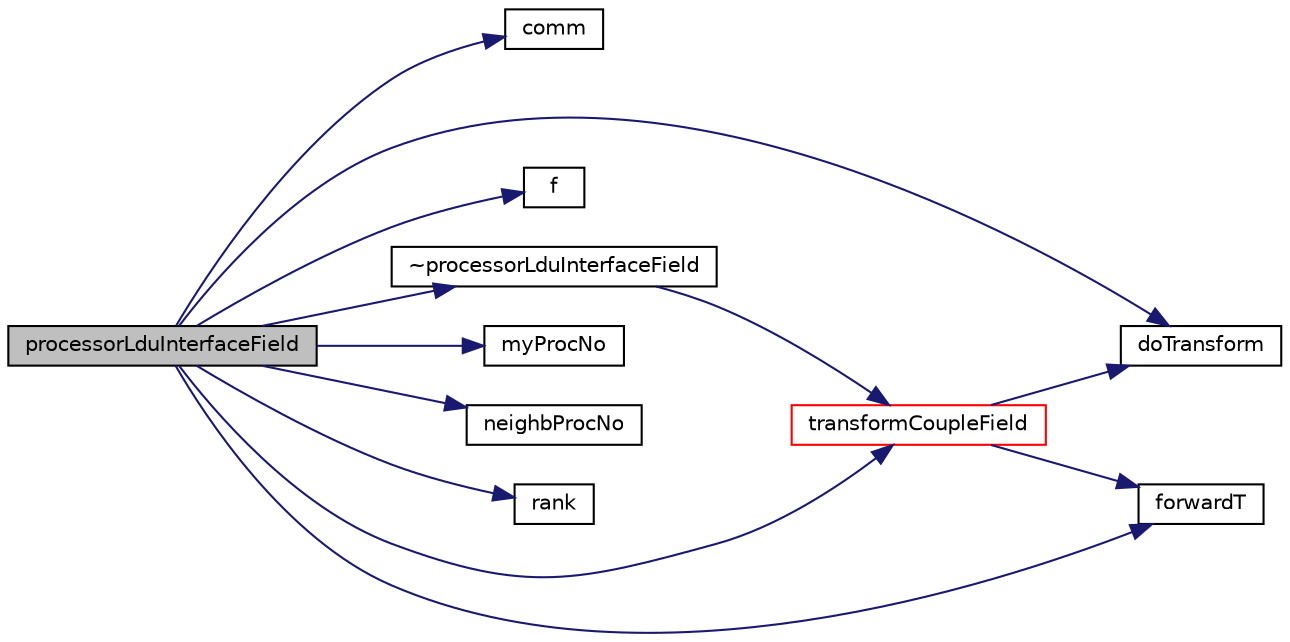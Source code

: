 digraph "processorLduInterfaceField"
{
  bgcolor="transparent";
  edge [fontname="Helvetica",fontsize="10",labelfontname="Helvetica",labelfontsize="10"];
  node [fontname="Helvetica",fontsize="10",shape=record];
  rankdir="LR";
  Node1 [label="processorLduInterfaceField",height=0.2,width=0.4,color="black", fillcolor="grey75", style="filled", fontcolor="black"];
  Node1 -> Node2 [color="midnightblue",fontsize="10",style="solid",fontname="Helvetica"];
  Node2 [label="comm",height=0.2,width=0.4,color="black",URL="$a02043.html#a02dd39dea440f6689604bba1217aa7a5",tooltip="Return communicator used for comms. "];
  Node1 -> Node3 [color="midnightblue",fontsize="10",style="solid",fontname="Helvetica"];
  Node3 [label="doTransform",height=0.2,width=0.4,color="black",URL="$a02043.html#a3a543d47cc9b3ccc13cfadfbaac12203",tooltip="Is the transform required. "];
  Node1 -> Node4 [color="midnightblue",fontsize="10",style="solid",fontname="Helvetica"];
  Node4 [label="f",height=0.2,width=0.4,color="black",URL="$a04068.html#a888be93833ac7a23170555c69c690288"];
  Node1 -> Node5 [color="midnightblue",fontsize="10",style="solid",fontname="Helvetica"];
  Node5 [label="forwardT",height=0.2,width=0.4,color="black",URL="$a02043.html#aae68494d956bdfbc23908a80ab07a493",tooltip="Return face transformation tensor. "];
  Node1 -> Node6 [color="midnightblue",fontsize="10",style="solid",fontname="Helvetica"];
  Node6 [label="myProcNo",height=0.2,width=0.4,color="black",URL="$a02043.html#a4fd291c397aae01bacb1ebc376fe8609",tooltip="Return processor number. "];
  Node1 -> Node7 [color="midnightblue",fontsize="10",style="solid",fontname="Helvetica"];
  Node7 [label="neighbProcNo",height=0.2,width=0.4,color="black",URL="$a02043.html#a72f201805ca79a0e76759a84fcdb10a0",tooltip="Return neigbour processor number. "];
  Node1 -> Node8 [color="midnightblue",fontsize="10",style="solid",fontname="Helvetica"];
  Node8 [label="rank",height=0.2,width=0.4,color="black",URL="$a02043.html#a89a7d4ce3492f44cbd3809bf4c20cade",tooltip="Return rank of component for transform. "];
  Node1 -> Node9 [color="midnightblue",fontsize="10",style="solid",fontname="Helvetica"];
  Node9 [label="transformCoupleField",height=0.2,width=0.4,color="red",URL="$a02043.html#aa655b8ec61590cb366dc249e0aeb2434",tooltip="Transform given patch field. "];
  Node9 -> Node3 [color="midnightblue",fontsize="10",style="solid",fontname="Helvetica"];
  Node9 -> Node5 [color="midnightblue",fontsize="10",style="solid",fontname="Helvetica"];
  Node1 -> Node10 [color="midnightblue",fontsize="10",style="solid",fontname="Helvetica"];
  Node10 [label="~processorLduInterfaceField",height=0.2,width=0.4,color="black",URL="$a02043.html#a3ca4f0ce6cb016c0165459fa4ebb0e85",tooltip="Destructor. "];
  Node10 -> Node9 [color="midnightblue",fontsize="10",style="solid",fontname="Helvetica"];
}
